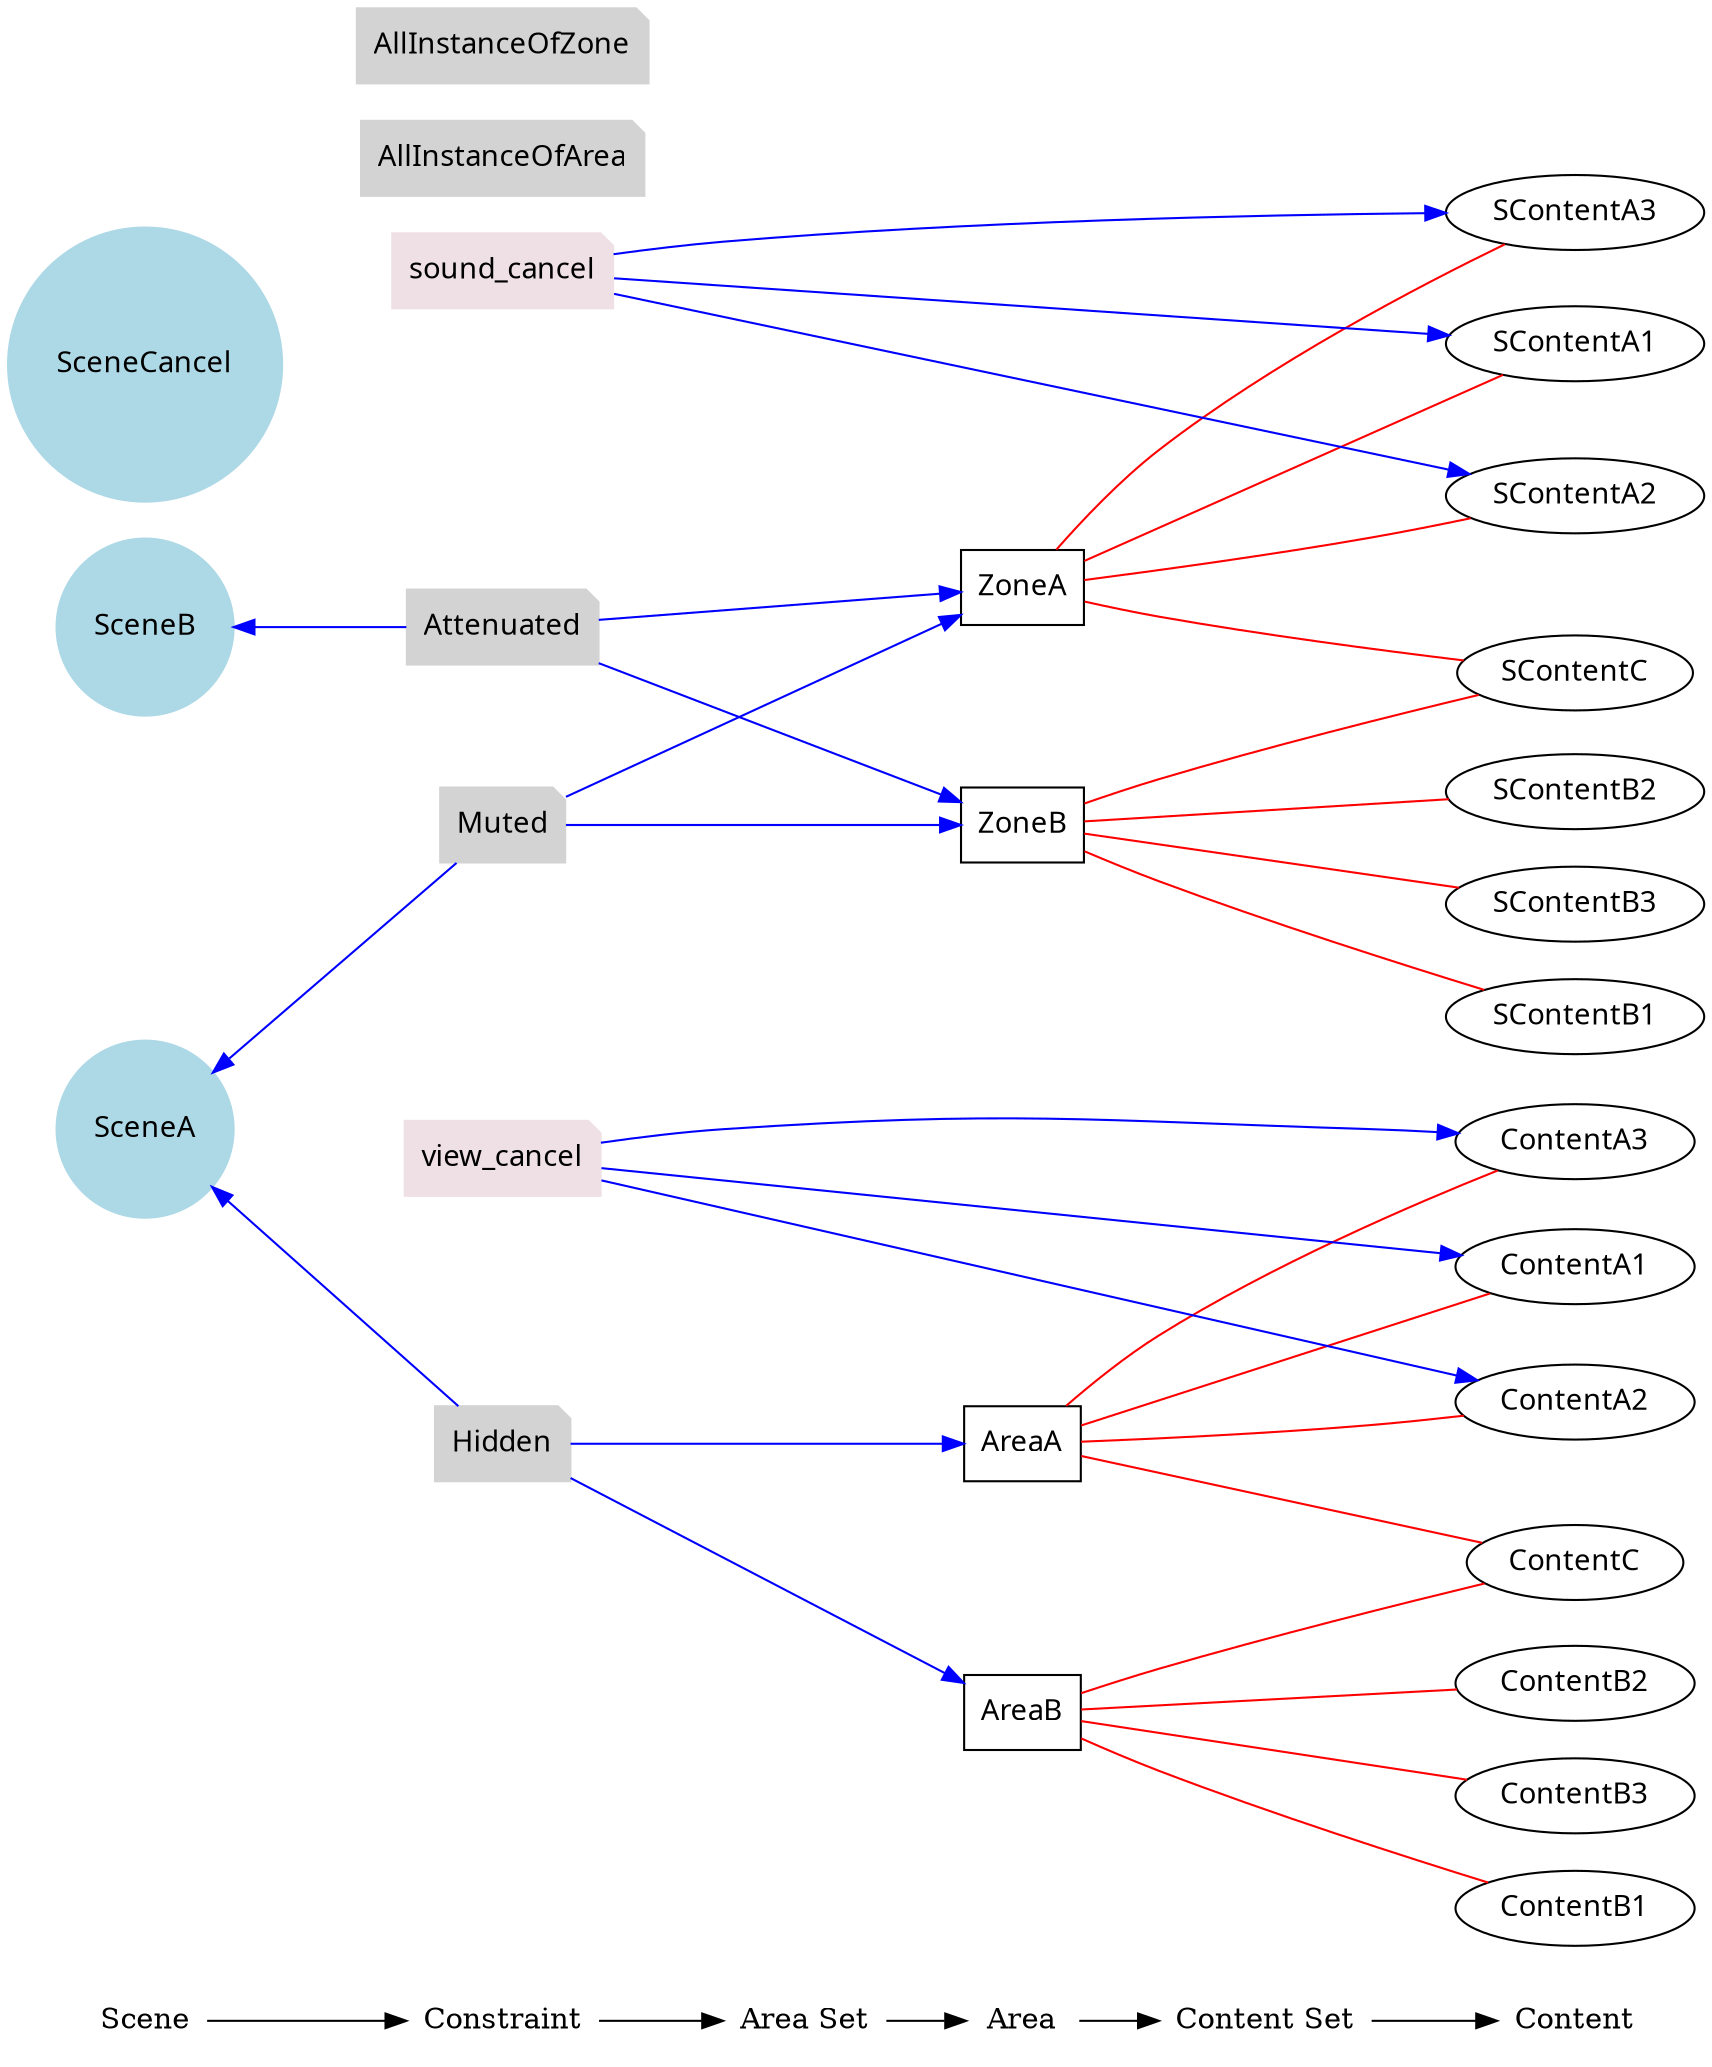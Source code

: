 digraph rule_objects_graph {
	rankdir = LR;
	charset="utf-8";
	clusterrank = global;
	
	node [shape = plaintext];
	Scene -> Constraint -> "Area Set" -> Area -> "Content Set" -> Content; 
	{ rank = same;
		node [shape = box];
		{
			Area;
			e1 [label="AreaA", fontname="Meiryo UI"];
			e2 [label="AreaB", fontname="Meiryo UI"];

			e3 [label="ZoneA", fontname="Meiryo UI"];
			e4 [label="ZoneB", fontname="Meiryo UI"];
		}
	}
	
	{ rank = same;
		node [shape = ellipse];
		{
			Content;
			e5 [label="ContentA1", fontname="Meiryo UI"];
			e6 [label="ContentB1", fontname="Meiryo UI"];
			e7 [label="ContentA2", fontname="Meiryo UI"];
			e8 [label="ContentB2", fontname="Meiryo UI"];
			e9 [label="ContentA3", fontname="Meiryo UI"];
			e10 [label="ContentB3", fontname="Meiryo UI"];
			e11 [label="ContentC", fontname="Meiryo UI"];

			e12 [label="SContentA1", fontname="Meiryo UI"];
			e13 [label="SContentB1", fontname="Meiryo UI"];
			e14 [label="SContentA2", fontname="Meiryo UI"];
			e15 [label="SContentB2", fontname="Meiryo UI"];
			e16 [label="SContentA3", fontname="Meiryo UI"];
			e17 [label="SContentB3", fontname="Meiryo UI"];
			e18 [label="SContentC", fontname="Meiryo UI"];

		}
	}
	
	{
		subgraph subareaset {
			"Area Set";
			node [shape = box, style = filled, color = lightpink];


		}
	}


	
	{
		subgraph subcontentset {
			"Content Set";
			node [shape = ellipse, style = filled, color = palegreen];


		}
	}



	e1 -> e5 [dir=none, color=red];
	e2 -> e6 [dir=none, color=red];
	e1 -> e7 [dir=none, color=red];
	e2 -> e8 [dir=none, color=red];
	e1 -> e9 [dir=none, color=red];
	e2 -> e10 [dir=none, color=red];
	e1 -> e11 [dir=none, color=red];
	e2 -> e11 [dir=none, color=red];
	

	

	e3 -> e12 [dir=none, color=red];
	e4 -> e13 [dir=none, color=red];
	e3 -> e14 [dir=none, color=red];
	e4 -> e15 [dir=none, color=red];
	e3 -> e16 [dir=none, color=red];
	e4 -> e17 [dir=none, color=red];
	e3 -> e18 [dir=none, color=red];
	e4 -> e18 [dir=none, color=red];
	

	

	subgraph scene { rank = same;
		node [shape = circle, style = filled, color = lightblue];
		{
			"Scene";
			e19 [label="SceneA", fontname="Meiryo UI"];
			e20 [label="SceneB", fontname="Meiryo UI"];
			e21 [label="SceneCancel", fontname="Meiryo UI"];

		}
	}

	{ rank = same;
		node [shape = note, style = filled, color = lightgrey];
		{
			"Constraint";
			e22 [label="AllInstanceOfArea", fontname="Meiryo UI"];
			e23 [label="AllInstanceOfZone", fontname="Meiryo UI"];
			e24 [label="Muted", fontname="Meiryo UI"];
			e25 [label="Attenuated", fontname="Meiryo UI"];
			e26 [label="Hidden", fontname="Meiryo UI"];
		}
	}
	
	{ rank = same;
		node [shape = note, style = filled, color = lavenderblush2];
		{
			"Constraint";
			e27 [label="sound_cancel", fontname="Meiryo UI"];
			e28 [label="view_cancel", fontname="Meiryo UI"];
		}
	}

	{ rank = same;
		node [shape = note, style = filled, color = lightpink2];
		{
			"Constraint";
		}
	}

	e24 -> e3 [color=blue];
	e24 -> e4 [color=blue];
	e24 -> e19 [color=blue];
	e25 -> e3 [color=blue];
	e25 -> e4 [color=blue];
	e25 -> e20 [color=blue];
	e26 -> e2 [color=blue];
	e26 -> e19 [color=blue];
	e26 -> e1 [color=blue];
	

	e27 -> e14 [color=blue];
	e27 -> e16 [color=blue];
	e27 -> e12 [color=blue];
	e28 -> e5 [color=blue];
	e28 -> e7 [color=blue];
	e28 -> e9 [color=blue];
	

	
}

